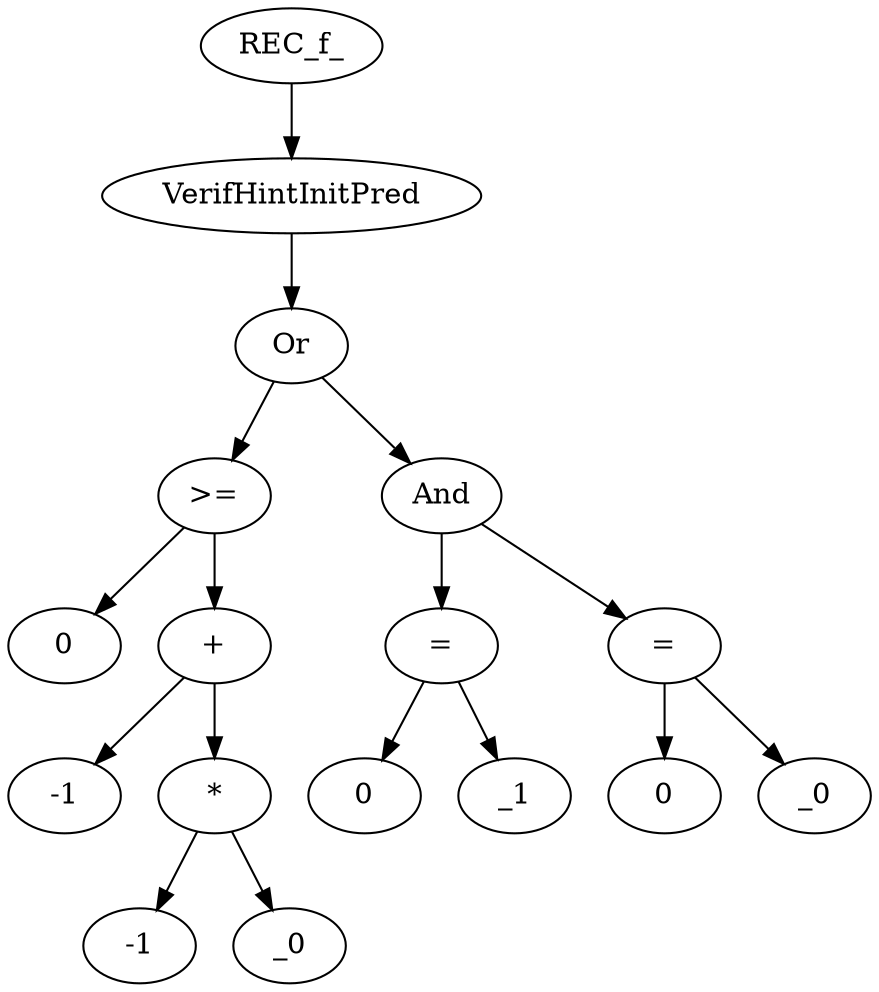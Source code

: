 digraph dag {
0 [label="REC_f_"];
1 [label="VerifHintInitPred"];
2 [label="Or"];
3 [label=">="];
4 [label="0"];
5 [label="+"];
6 [label="-1"];
7 [label="*"];
8 [label="-1"];
9 [label="_0"];
10 [label="And"];
11 [label="="];
12 [label="0"];
13 [label="_1"];
14 [label="="];
15 [label="0"];
16 [label="_0"];
"0" -> "1"[label=""]
"1" -> "2"[label=""]
"2" -> "3"[label=""]
"2" -> "10"[label=""]
"3" -> "5"[label=""]
"3" -> "4"[label=""]
"5" -> "7"[label=""]
"5" -> "6"[label=""]
"7" -> "9"[label=""]
"7" -> "8"[label=""]
"10" -> "11"[label=""]
"10" -> "14"[label=""]
"11" -> "13"[label=""]
"11" -> "12"[label=""]
"14" -> "16"[label=""]
"14" -> "15"[label=""]
}
